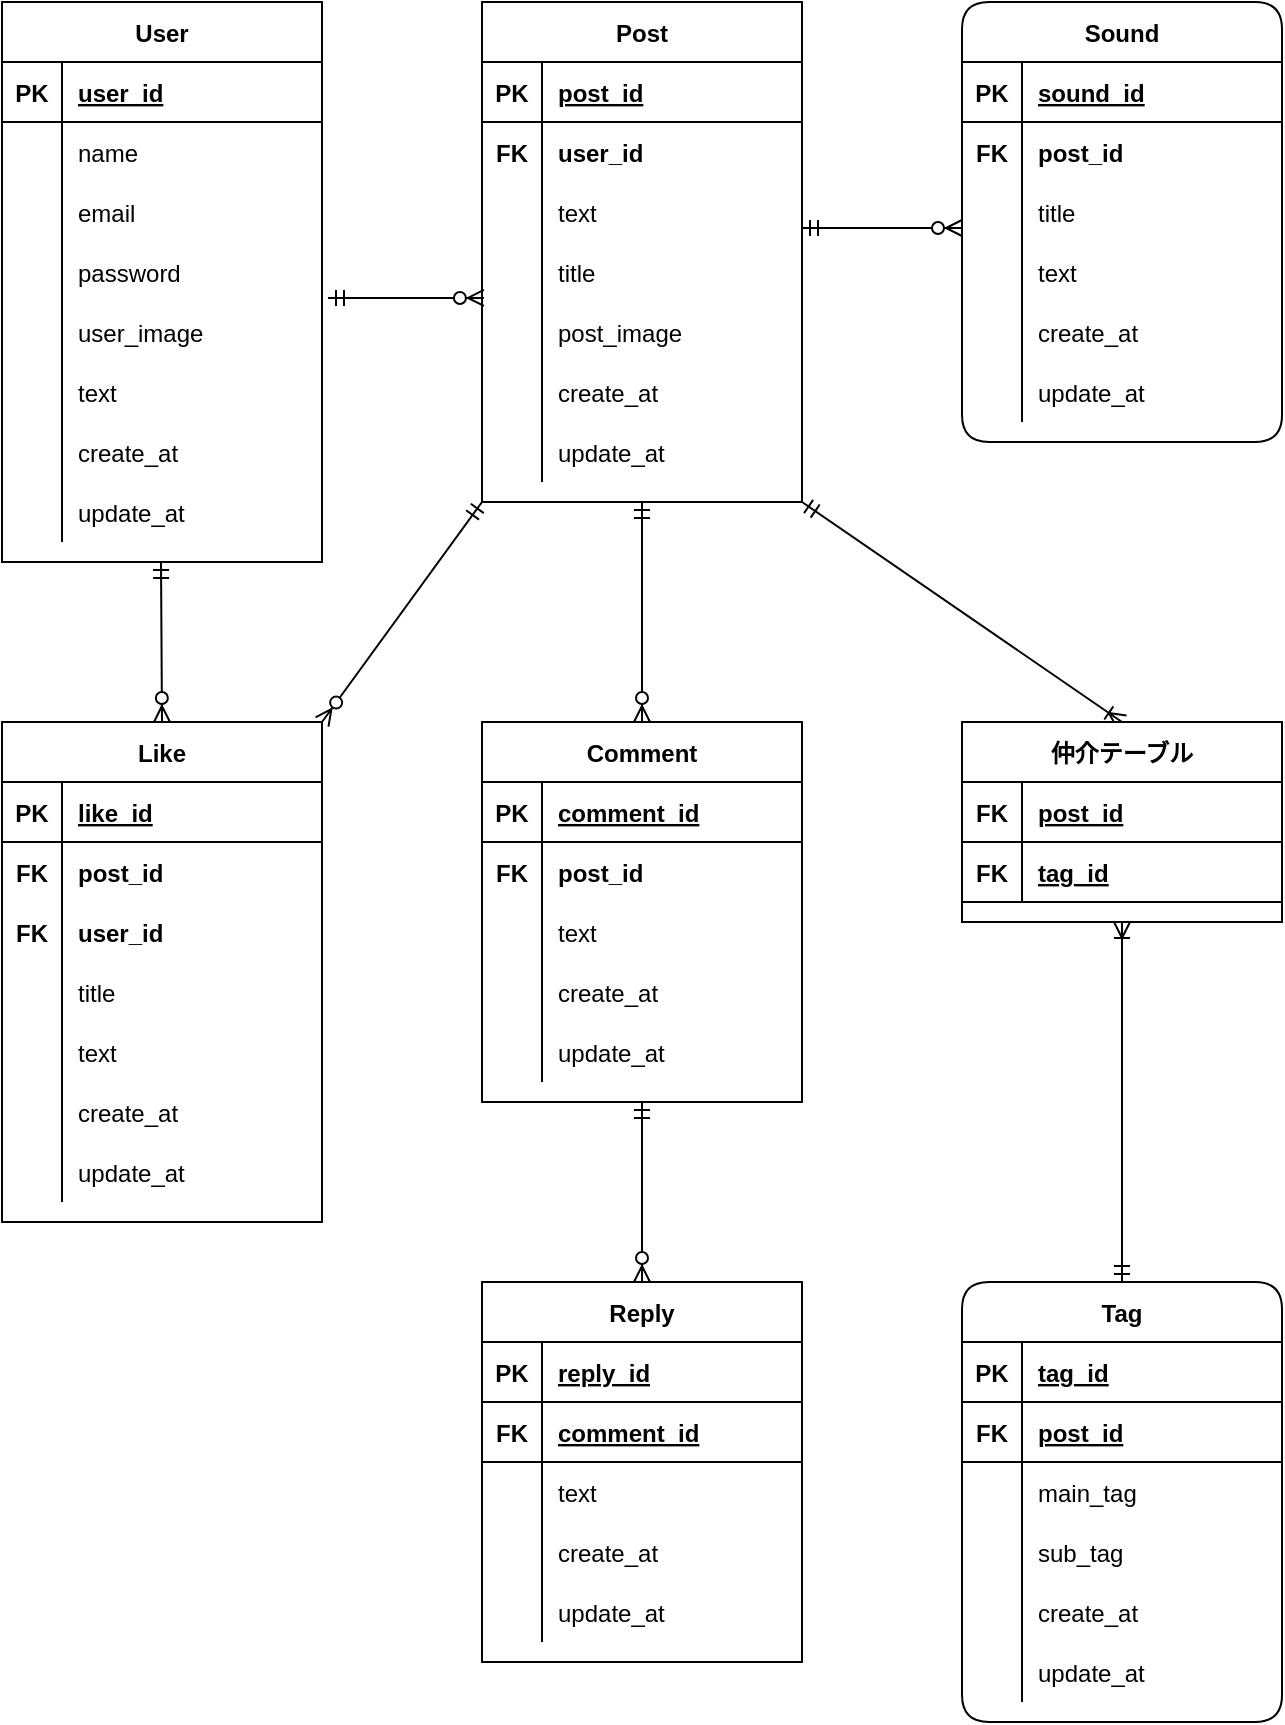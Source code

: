 <mxfile version="14.1.3" type="github"><diagram id="ZAwQFEJkgicxu3jepLsI" name="ページ3"><mxGraphModel dx="1186" dy="591" grid="1" gridSize="10" guides="1" tooltips="1" connect="1" arrows="1" fold="1" page="1" pageScale="1" pageWidth="827" pageHeight="1169" math="0" shadow="0"><root><mxCell id="9TAXGIcpwT0Pgrc7cWm5-0"/><mxCell id="9TAXGIcpwT0Pgrc7cWm5-1" parent="9TAXGIcpwT0Pgrc7cWm5-0"/><mxCell id="9TAXGIcpwT0Pgrc7cWm5-2" value="User" style="shape=table;startSize=30;container=1;collapsible=1;childLayout=tableLayout;fixedRows=1;rowLines=0;fontStyle=1;align=center;resizeLast=1;" parent="9TAXGIcpwT0Pgrc7cWm5-1" vertex="1"><mxGeometry x="80" y="40" width="160" height="280" as="geometry"/></mxCell><mxCell id="9TAXGIcpwT0Pgrc7cWm5-3" value="" style="shape=partialRectangle;collapsible=0;dropTarget=0;pointerEvents=0;fillColor=none;top=0;left=0;bottom=1;right=0;points=[[0,0.5],[1,0.5]];portConstraint=eastwest;" parent="9TAXGIcpwT0Pgrc7cWm5-2" vertex="1"><mxGeometry y="30" width="160" height="30" as="geometry"/></mxCell><mxCell id="9TAXGIcpwT0Pgrc7cWm5-4" value="PK" style="shape=partialRectangle;connectable=0;fillColor=none;top=0;left=0;bottom=0;right=0;fontStyle=1;overflow=hidden;" parent="9TAXGIcpwT0Pgrc7cWm5-3" vertex="1"><mxGeometry width="30" height="30" as="geometry"/></mxCell><mxCell id="9TAXGIcpwT0Pgrc7cWm5-5" value="user_id" style="shape=partialRectangle;connectable=0;fillColor=none;top=0;left=0;bottom=0;right=0;align=left;spacingLeft=6;fontStyle=5;overflow=hidden;" parent="9TAXGIcpwT0Pgrc7cWm5-3" vertex="1"><mxGeometry x="30" width="130" height="30" as="geometry"/></mxCell><mxCell id="9TAXGIcpwT0Pgrc7cWm5-6" value="" style="shape=partialRectangle;collapsible=0;dropTarget=0;pointerEvents=0;fillColor=none;top=0;left=0;bottom=0;right=0;points=[[0,0.5],[1,0.5]];portConstraint=eastwest;" parent="9TAXGIcpwT0Pgrc7cWm5-2" vertex="1"><mxGeometry y="60" width="160" height="30" as="geometry"/></mxCell><mxCell id="9TAXGIcpwT0Pgrc7cWm5-7" value="" style="shape=partialRectangle;connectable=0;fillColor=none;top=0;left=0;bottom=0;right=0;editable=1;overflow=hidden;" parent="9TAXGIcpwT0Pgrc7cWm5-6" vertex="1"><mxGeometry width="30" height="30" as="geometry"/></mxCell><mxCell id="9TAXGIcpwT0Pgrc7cWm5-8" value="name" style="shape=partialRectangle;connectable=0;fillColor=none;top=0;left=0;bottom=0;right=0;align=left;spacingLeft=6;overflow=hidden;" parent="9TAXGIcpwT0Pgrc7cWm5-6" vertex="1"><mxGeometry x="30" width="130" height="30" as="geometry"/></mxCell><mxCell id="9TAXGIcpwT0Pgrc7cWm5-9" value="" style="shape=partialRectangle;collapsible=0;dropTarget=0;pointerEvents=0;fillColor=none;top=0;left=0;bottom=0;right=0;points=[[0,0.5],[1,0.5]];portConstraint=eastwest;" parent="9TAXGIcpwT0Pgrc7cWm5-2" vertex="1"><mxGeometry y="90" width="160" height="30" as="geometry"/></mxCell><mxCell id="9TAXGIcpwT0Pgrc7cWm5-10" value="" style="shape=partialRectangle;connectable=0;fillColor=none;top=0;left=0;bottom=0;right=0;editable=1;overflow=hidden;" parent="9TAXGIcpwT0Pgrc7cWm5-9" vertex="1"><mxGeometry width="30" height="30" as="geometry"/></mxCell><mxCell id="9TAXGIcpwT0Pgrc7cWm5-11" value="email" style="shape=partialRectangle;connectable=0;fillColor=none;top=0;left=0;bottom=0;right=0;align=left;spacingLeft=6;overflow=hidden;" parent="9TAXGIcpwT0Pgrc7cWm5-9" vertex="1"><mxGeometry x="30" width="130" height="30" as="geometry"/></mxCell><mxCell id="9TAXGIcpwT0Pgrc7cWm5-12" value="" style="shape=partialRectangle;collapsible=0;dropTarget=0;pointerEvents=0;fillColor=none;top=0;left=0;bottom=0;right=0;points=[[0,0.5],[1,0.5]];portConstraint=eastwest;" parent="9TAXGIcpwT0Pgrc7cWm5-2" vertex="1"><mxGeometry y="120" width="160" height="30" as="geometry"/></mxCell><mxCell id="9TAXGIcpwT0Pgrc7cWm5-13" value="" style="shape=partialRectangle;connectable=0;fillColor=none;top=0;left=0;bottom=0;right=0;editable=1;overflow=hidden;" parent="9TAXGIcpwT0Pgrc7cWm5-12" vertex="1"><mxGeometry width="30" height="30" as="geometry"/></mxCell><mxCell id="9TAXGIcpwT0Pgrc7cWm5-14" value="password" style="shape=partialRectangle;connectable=0;fillColor=none;top=0;left=0;bottom=0;right=0;align=left;spacingLeft=6;overflow=hidden;" parent="9TAXGIcpwT0Pgrc7cWm5-12" vertex="1"><mxGeometry x="30" width="130" height="30" as="geometry"/></mxCell><mxCell id="aZ1PrTYwLXENMagAaO86-0" value="" style="shape=partialRectangle;collapsible=0;dropTarget=0;pointerEvents=0;fillColor=none;top=0;left=0;bottom=0;right=0;points=[[0,0.5],[1,0.5]];portConstraint=eastwest;" parent="9TAXGIcpwT0Pgrc7cWm5-2" vertex="1"><mxGeometry y="150" width="160" height="30" as="geometry"/></mxCell><mxCell id="aZ1PrTYwLXENMagAaO86-1" value="" style="shape=partialRectangle;connectable=0;fillColor=none;top=0;left=0;bottom=0;right=0;editable=1;overflow=hidden;" parent="aZ1PrTYwLXENMagAaO86-0" vertex="1"><mxGeometry width="30" height="30" as="geometry"/></mxCell><mxCell id="aZ1PrTYwLXENMagAaO86-2" value="user_image" style="shape=partialRectangle;connectable=0;fillColor=none;top=0;left=0;bottom=0;right=0;align=left;spacingLeft=6;overflow=hidden;" parent="aZ1PrTYwLXENMagAaO86-0" vertex="1"><mxGeometry x="30" width="130" height="30" as="geometry"/></mxCell><mxCell id="aZ1PrTYwLXENMagAaO86-3" value="" style="shape=partialRectangle;collapsible=0;dropTarget=0;pointerEvents=0;fillColor=none;top=0;left=0;bottom=0;right=0;points=[[0,0.5],[1,0.5]];portConstraint=eastwest;" parent="9TAXGIcpwT0Pgrc7cWm5-2" vertex="1"><mxGeometry y="180" width="160" height="30" as="geometry"/></mxCell><mxCell id="aZ1PrTYwLXENMagAaO86-4" value="" style="shape=partialRectangle;connectable=0;fillColor=none;top=0;left=0;bottom=0;right=0;editable=1;overflow=hidden;" parent="aZ1PrTYwLXENMagAaO86-3" vertex="1"><mxGeometry width="30" height="30" as="geometry"/></mxCell><mxCell id="aZ1PrTYwLXENMagAaO86-5" value="text" style="shape=partialRectangle;connectable=0;fillColor=none;top=0;left=0;bottom=0;right=0;align=left;spacingLeft=6;overflow=hidden;" parent="aZ1PrTYwLXENMagAaO86-3" vertex="1"><mxGeometry x="30" width="130" height="30" as="geometry"/></mxCell><mxCell id="n8nuOSli8atfV4OSvhYs-0" value="" style="shape=partialRectangle;collapsible=0;dropTarget=0;pointerEvents=0;fillColor=none;top=0;left=0;bottom=0;right=0;points=[[0,0.5],[1,0.5]];portConstraint=eastwest;" parent="9TAXGIcpwT0Pgrc7cWm5-2" vertex="1"><mxGeometry y="210" width="160" height="30" as="geometry"/></mxCell><mxCell id="n8nuOSli8atfV4OSvhYs-1" value="" style="shape=partialRectangle;connectable=0;fillColor=none;top=0;left=0;bottom=0;right=0;editable=1;overflow=hidden;" parent="n8nuOSli8atfV4OSvhYs-0" vertex="1"><mxGeometry width="30" height="30" as="geometry"/></mxCell><mxCell id="n8nuOSli8atfV4OSvhYs-2" value="create_at" style="shape=partialRectangle;connectable=0;fillColor=none;top=0;left=0;bottom=0;right=0;align=left;spacingLeft=6;overflow=hidden;" parent="n8nuOSli8atfV4OSvhYs-0" vertex="1"><mxGeometry x="30" width="130" height="30" as="geometry"/></mxCell><mxCell id="n8nuOSli8atfV4OSvhYs-3" value="" style="shape=partialRectangle;collapsible=0;dropTarget=0;pointerEvents=0;fillColor=none;top=0;left=0;bottom=0;right=0;points=[[0,0.5],[1,0.5]];portConstraint=eastwest;" parent="9TAXGIcpwT0Pgrc7cWm5-2" vertex="1"><mxGeometry y="240" width="160" height="30" as="geometry"/></mxCell><mxCell id="n8nuOSli8atfV4OSvhYs-4" value="" style="shape=partialRectangle;connectable=0;fillColor=none;top=0;left=0;bottom=0;right=0;editable=1;overflow=hidden;" parent="n8nuOSli8atfV4OSvhYs-3" vertex="1"><mxGeometry width="30" height="30" as="geometry"/></mxCell><mxCell id="n8nuOSli8atfV4OSvhYs-5" value="update_at" style="shape=partialRectangle;connectable=0;fillColor=none;top=0;left=0;bottom=0;right=0;align=left;spacingLeft=6;overflow=hidden;" parent="n8nuOSli8atfV4OSvhYs-3" vertex="1"><mxGeometry x="30" width="130" height="30" as="geometry"/></mxCell><mxCell id="aIoEEt8A_4MatWj6WKeS-0" value="Post" style="shape=table;startSize=30;container=1;collapsible=1;childLayout=tableLayout;fixedRows=1;rowLines=0;fontStyle=1;align=center;resizeLast=1;" parent="9TAXGIcpwT0Pgrc7cWm5-1" vertex="1"><mxGeometry x="320" y="40" width="160" height="250" as="geometry"/></mxCell><mxCell id="aIoEEt8A_4MatWj6WKeS-1" value="" style="shape=partialRectangle;collapsible=0;dropTarget=0;pointerEvents=0;fillColor=none;top=0;left=0;bottom=1;right=0;points=[[0,0.5],[1,0.5]];portConstraint=eastwest;" parent="aIoEEt8A_4MatWj6WKeS-0" vertex="1"><mxGeometry y="30" width="160" height="30" as="geometry"/></mxCell><mxCell id="aIoEEt8A_4MatWj6WKeS-2" value="PK" style="shape=partialRectangle;connectable=0;fillColor=none;top=0;left=0;bottom=0;right=0;fontStyle=1;overflow=hidden;" parent="aIoEEt8A_4MatWj6WKeS-1" vertex="1"><mxGeometry width="30" height="30" as="geometry"/></mxCell><mxCell id="aIoEEt8A_4MatWj6WKeS-3" value="post_id" style="shape=partialRectangle;connectable=0;fillColor=none;top=0;left=0;bottom=0;right=0;align=left;spacingLeft=6;fontStyle=5;overflow=hidden;" parent="aIoEEt8A_4MatWj6WKeS-1" vertex="1"><mxGeometry x="30" width="130" height="30" as="geometry"/></mxCell><mxCell id="WCUV4yoNTk0muqtFKZFs-132" style="shape=partialRectangle;collapsible=0;dropTarget=0;pointerEvents=0;fillColor=none;top=0;left=0;bottom=0;right=0;points=[[0,0.5],[1,0.5]];portConstraint=eastwest;" parent="aIoEEt8A_4MatWj6WKeS-0" vertex="1"><mxGeometry y="60" width="160" height="30" as="geometry"/></mxCell><mxCell id="WCUV4yoNTk0muqtFKZFs-133" value="FK" style="shape=partialRectangle;connectable=0;fillColor=none;top=0;left=0;bottom=0;right=0;editable=1;overflow=hidden;fontStyle=1;" parent="WCUV4yoNTk0muqtFKZFs-132" vertex="1"><mxGeometry width="30" height="30" as="geometry"/></mxCell><mxCell id="WCUV4yoNTk0muqtFKZFs-134" value="user_id" style="shape=partialRectangle;connectable=0;fillColor=none;top=0;left=0;bottom=0;right=0;align=left;spacingLeft=6;overflow=hidden;fontStyle=1;" parent="WCUV4yoNTk0muqtFKZFs-132" vertex="1"><mxGeometry x="30" width="130" height="30" as="geometry"/></mxCell><mxCell id="aIoEEt8A_4MatWj6WKeS-7" value="" style="shape=partialRectangle;collapsible=0;dropTarget=0;pointerEvents=0;fillColor=none;top=0;left=0;bottom=0;right=0;points=[[0,0.5],[1,0.5]];portConstraint=eastwest;" parent="aIoEEt8A_4MatWj6WKeS-0" vertex="1"><mxGeometry y="90" width="160" height="30" as="geometry"/></mxCell><mxCell id="aIoEEt8A_4MatWj6WKeS-8" value="" style="shape=partialRectangle;connectable=0;fillColor=none;top=0;left=0;bottom=0;right=0;editable=1;overflow=hidden;" parent="aIoEEt8A_4MatWj6WKeS-7" vertex="1"><mxGeometry width="30" height="30" as="geometry"/></mxCell><mxCell id="aIoEEt8A_4MatWj6WKeS-9" value="text" style="shape=partialRectangle;connectable=0;fillColor=none;top=0;left=0;bottom=0;right=0;align=left;spacingLeft=6;overflow=hidden;" parent="aIoEEt8A_4MatWj6WKeS-7" vertex="1"><mxGeometry x="30" width="130" height="30" as="geometry"/></mxCell><mxCell id="aIoEEt8A_4MatWj6WKeS-4" value="" style="shape=partialRectangle;collapsible=0;dropTarget=0;pointerEvents=0;fillColor=none;top=0;left=0;bottom=0;right=0;points=[[0,0.5],[1,0.5]];portConstraint=eastwest;" parent="aIoEEt8A_4MatWj6WKeS-0" vertex="1"><mxGeometry y="120" width="160" height="30" as="geometry"/></mxCell><mxCell id="aIoEEt8A_4MatWj6WKeS-5" value="" style="shape=partialRectangle;connectable=0;fillColor=none;top=0;left=0;bottom=0;right=0;editable=1;overflow=hidden;" parent="aIoEEt8A_4MatWj6WKeS-4" vertex="1"><mxGeometry width="30" height="30" as="geometry"/></mxCell><mxCell id="aIoEEt8A_4MatWj6WKeS-6" value="title" style="shape=partialRectangle;connectable=0;fillColor=none;top=0;left=0;bottom=0;right=0;align=left;spacingLeft=6;overflow=hidden;" parent="aIoEEt8A_4MatWj6WKeS-4" vertex="1"><mxGeometry x="30" width="130" height="30" as="geometry"/></mxCell><mxCell id="WCUV4yoNTk0muqtFKZFs-129" style="shape=partialRectangle;collapsible=0;dropTarget=0;pointerEvents=0;fillColor=none;top=0;left=0;bottom=0;right=0;points=[[0,0.5],[1,0.5]];portConstraint=eastwest;" parent="aIoEEt8A_4MatWj6WKeS-0" vertex="1"><mxGeometry y="150" width="160" height="30" as="geometry"/></mxCell><mxCell id="WCUV4yoNTk0muqtFKZFs-130" style="shape=partialRectangle;connectable=0;fillColor=none;top=0;left=0;bottom=0;right=0;editable=1;overflow=hidden;" parent="WCUV4yoNTk0muqtFKZFs-129" vertex="1"><mxGeometry width="30" height="30" as="geometry"/></mxCell><mxCell id="WCUV4yoNTk0muqtFKZFs-131" value="post_image" style="shape=partialRectangle;connectable=0;fillColor=none;top=0;left=0;bottom=0;right=0;align=left;spacingLeft=6;overflow=hidden;" parent="WCUV4yoNTk0muqtFKZFs-129" vertex="1"><mxGeometry x="30" width="130" height="30" as="geometry"/></mxCell><mxCell id="n8nuOSli8atfV4OSvhYs-6" value="" style="shape=partialRectangle;collapsible=0;dropTarget=0;pointerEvents=0;fillColor=none;top=0;left=0;bottom=0;right=0;points=[[0,0.5],[1,0.5]];portConstraint=eastwest;" parent="aIoEEt8A_4MatWj6WKeS-0" vertex="1"><mxGeometry y="180" width="160" height="30" as="geometry"/></mxCell><mxCell id="n8nuOSli8atfV4OSvhYs-7" value="" style="shape=partialRectangle;connectable=0;fillColor=none;top=0;left=0;bottom=0;right=0;editable=1;overflow=hidden;" parent="n8nuOSli8atfV4OSvhYs-6" vertex="1"><mxGeometry width="30" height="30" as="geometry"/></mxCell><mxCell id="n8nuOSli8atfV4OSvhYs-8" value="create_at" style="shape=partialRectangle;connectable=0;fillColor=none;top=0;left=0;bottom=0;right=0;align=left;spacingLeft=6;overflow=hidden;" parent="n8nuOSli8atfV4OSvhYs-6" vertex="1"><mxGeometry x="30" width="130" height="30" as="geometry"/></mxCell><mxCell id="n8nuOSli8atfV4OSvhYs-9" value="" style="shape=partialRectangle;collapsible=0;dropTarget=0;pointerEvents=0;fillColor=none;top=0;left=0;bottom=0;right=0;points=[[0,0.5],[1,0.5]];portConstraint=eastwest;" parent="aIoEEt8A_4MatWj6WKeS-0" vertex="1"><mxGeometry y="210" width="160" height="30" as="geometry"/></mxCell><mxCell id="n8nuOSli8atfV4OSvhYs-10" value="" style="shape=partialRectangle;connectable=0;fillColor=none;top=0;left=0;bottom=0;right=0;editable=1;overflow=hidden;" parent="n8nuOSli8atfV4OSvhYs-9" vertex="1"><mxGeometry width="30" height="30" as="geometry"/></mxCell><mxCell id="n8nuOSli8atfV4OSvhYs-11" value="update_at" style="shape=partialRectangle;connectable=0;fillColor=none;top=0;left=0;bottom=0;right=0;align=left;spacingLeft=6;overflow=hidden;" parent="n8nuOSli8atfV4OSvhYs-9" vertex="1"><mxGeometry x="30" width="130" height="30" as="geometry"/></mxCell><mxCell id="n8nuOSli8atfV4OSvhYs-12" value="Sound" style="shape=table;startSize=30;container=1;collapsible=1;childLayout=tableLayout;fixedRows=1;rowLines=0;fontStyle=1;align=center;resizeLast=1;rounded=1;" parent="9TAXGIcpwT0Pgrc7cWm5-1" vertex="1"><mxGeometry x="560" y="40" width="160" height="220" as="geometry"/></mxCell><mxCell id="n8nuOSli8atfV4OSvhYs-13" value="" style="shape=partialRectangle;collapsible=0;dropTarget=0;pointerEvents=0;fillColor=none;top=0;left=0;bottom=1;right=0;points=[[0,0.5],[1,0.5]];portConstraint=eastwest;" parent="n8nuOSli8atfV4OSvhYs-12" vertex="1"><mxGeometry y="30" width="160" height="30" as="geometry"/></mxCell><mxCell id="n8nuOSli8atfV4OSvhYs-14" value="PK" style="shape=partialRectangle;connectable=0;fillColor=none;top=0;left=0;bottom=0;right=0;fontStyle=1;overflow=hidden;" parent="n8nuOSli8atfV4OSvhYs-13" vertex="1"><mxGeometry width="30" height="30" as="geometry"/></mxCell><mxCell id="n8nuOSli8atfV4OSvhYs-15" value="sound_id" style="shape=partialRectangle;connectable=0;fillColor=none;top=0;left=0;bottom=0;right=0;align=left;spacingLeft=6;fontStyle=5;overflow=hidden;" parent="n8nuOSli8atfV4OSvhYs-13" vertex="1"><mxGeometry x="30" width="130" height="30" as="geometry"/></mxCell><mxCell id="WCUV4yoNTk0muqtFKZFs-123" style="shape=partialRectangle;collapsible=0;dropTarget=0;pointerEvents=0;fillColor=none;top=0;left=0;bottom=0;right=0;points=[[0,0.5],[1,0.5]];portConstraint=eastwest;" parent="n8nuOSli8atfV4OSvhYs-12" vertex="1"><mxGeometry y="60" width="160" height="30" as="geometry"/></mxCell><mxCell id="WCUV4yoNTk0muqtFKZFs-124" value="FK" style="shape=partialRectangle;connectable=0;fillColor=none;top=0;left=0;bottom=0;right=0;editable=1;overflow=hidden;fontStyle=1;" parent="WCUV4yoNTk0muqtFKZFs-123" vertex="1"><mxGeometry width="30" height="30" as="geometry"/></mxCell><mxCell id="WCUV4yoNTk0muqtFKZFs-125" value="post_id" style="shape=partialRectangle;connectable=0;fillColor=none;top=0;left=0;bottom=0;right=0;align=left;spacingLeft=6;overflow=hidden;fontStyle=1;" parent="WCUV4yoNTk0muqtFKZFs-123" vertex="1"><mxGeometry x="30" width="130" height="30" as="geometry"/></mxCell><mxCell id="n8nuOSli8atfV4OSvhYs-16" value="" style="shape=partialRectangle;collapsible=0;dropTarget=0;pointerEvents=0;fillColor=none;top=0;left=0;bottom=0;right=0;points=[[0,0.5],[1,0.5]];portConstraint=eastwest;" parent="n8nuOSli8atfV4OSvhYs-12" vertex="1"><mxGeometry y="90" width="160" height="30" as="geometry"/></mxCell><mxCell id="n8nuOSli8atfV4OSvhYs-17" value="" style="shape=partialRectangle;connectable=0;fillColor=none;top=0;left=0;bottom=0;right=0;editable=1;overflow=hidden;" parent="n8nuOSli8atfV4OSvhYs-16" vertex="1"><mxGeometry width="30" height="30" as="geometry"/></mxCell><mxCell id="n8nuOSli8atfV4OSvhYs-18" value="title" style="shape=partialRectangle;connectable=0;fillColor=none;top=0;left=0;bottom=0;right=0;align=left;spacingLeft=6;overflow=hidden;" parent="n8nuOSli8atfV4OSvhYs-16" vertex="1"><mxGeometry x="30" width="130" height="30" as="geometry"/></mxCell><mxCell id="n8nuOSli8atfV4OSvhYs-19" value="" style="shape=partialRectangle;collapsible=0;dropTarget=0;pointerEvents=0;fillColor=none;top=0;left=0;bottom=0;right=0;points=[[0,0.5],[1,0.5]];portConstraint=eastwest;" parent="n8nuOSli8atfV4OSvhYs-12" vertex="1"><mxGeometry y="120" width="160" height="30" as="geometry"/></mxCell><mxCell id="n8nuOSli8atfV4OSvhYs-20" value="" style="shape=partialRectangle;connectable=0;fillColor=none;top=0;left=0;bottom=0;right=0;editable=1;overflow=hidden;" parent="n8nuOSli8atfV4OSvhYs-19" vertex="1"><mxGeometry width="30" height="30" as="geometry"/></mxCell><mxCell id="n8nuOSli8atfV4OSvhYs-21" value="text" style="shape=partialRectangle;connectable=0;fillColor=none;top=0;left=0;bottom=0;right=0;align=left;spacingLeft=6;overflow=hidden;" parent="n8nuOSli8atfV4OSvhYs-19" vertex="1"><mxGeometry x="30" width="130" height="30" as="geometry"/></mxCell><mxCell id="n8nuOSli8atfV4OSvhYs-22" value="" style="shape=partialRectangle;collapsible=0;dropTarget=0;pointerEvents=0;fillColor=none;top=0;left=0;bottom=0;right=0;points=[[0,0.5],[1,0.5]];portConstraint=eastwest;" parent="n8nuOSli8atfV4OSvhYs-12" vertex="1"><mxGeometry y="150" width="160" height="30" as="geometry"/></mxCell><mxCell id="n8nuOSli8atfV4OSvhYs-23" value="" style="shape=partialRectangle;connectable=0;fillColor=none;top=0;left=0;bottom=0;right=0;editable=1;overflow=hidden;" parent="n8nuOSli8atfV4OSvhYs-22" vertex="1"><mxGeometry width="30" height="30" as="geometry"/></mxCell><mxCell id="n8nuOSli8atfV4OSvhYs-24" value="create_at" style="shape=partialRectangle;connectable=0;fillColor=none;top=0;left=0;bottom=0;right=0;align=left;spacingLeft=6;overflow=hidden;" parent="n8nuOSli8atfV4OSvhYs-22" vertex="1"><mxGeometry x="30" width="130" height="30" as="geometry"/></mxCell><mxCell id="n8nuOSli8atfV4OSvhYs-25" value="" style="shape=partialRectangle;collapsible=0;dropTarget=0;pointerEvents=0;fillColor=none;top=0;left=0;bottom=0;right=0;points=[[0,0.5],[1,0.5]];portConstraint=eastwest;" parent="n8nuOSli8atfV4OSvhYs-12" vertex="1"><mxGeometry y="180" width="160" height="30" as="geometry"/></mxCell><mxCell id="n8nuOSli8atfV4OSvhYs-26" value="" style="shape=partialRectangle;connectable=0;fillColor=none;top=0;left=0;bottom=0;right=0;editable=1;overflow=hidden;" parent="n8nuOSli8atfV4OSvhYs-25" vertex="1"><mxGeometry width="30" height="30" as="geometry"/></mxCell><mxCell id="n8nuOSli8atfV4OSvhYs-27" value="update_at" style="shape=partialRectangle;connectable=0;fillColor=none;top=0;left=0;bottom=0;right=0;align=left;spacingLeft=6;overflow=hidden;" parent="n8nuOSli8atfV4OSvhYs-25" vertex="1"><mxGeometry x="30" width="130" height="30" as="geometry"/></mxCell><mxCell id="n8nuOSli8atfV4OSvhYs-31" value="Tag" style="shape=table;startSize=30;container=1;collapsible=1;childLayout=tableLayout;fixedRows=1;rowLines=0;fontStyle=1;align=center;resizeLast=1;rounded=1;" parent="9TAXGIcpwT0Pgrc7cWm5-1" vertex="1"><mxGeometry x="560" y="680" width="160" height="220" as="geometry"/></mxCell><mxCell id="n8nuOSli8atfV4OSvhYs-32" value="" style="shape=partialRectangle;collapsible=0;dropTarget=0;pointerEvents=0;fillColor=none;top=0;left=0;bottom=1;right=0;points=[[0,0.5],[1,0.5]];portConstraint=eastwest;" parent="n8nuOSli8atfV4OSvhYs-31" vertex="1"><mxGeometry y="30" width="160" height="30" as="geometry"/></mxCell><mxCell id="n8nuOSli8atfV4OSvhYs-33" value="PK" style="shape=partialRectangle;connectable=0;fillColor=none;top=0;left=0;bottom=0;right=0;fontStyle=1;overflow=hidden;" parent="n8nuOSli8atfV4OSvhYs-32" vertex="1"><mxGeometry width="30" height="30" as="geometry"/></mxCell><mxCell id="n8nuOSli8atfV4OSvhYs-34" value="tag_id" style="shape=partialRectangle;connectable=0;fillColor=none;top=0;left=0;bottom=0;right=0;align=left;spacingLeft=6;fontStyle=5;overflow=hidden;" parent="n8nuOSli8atfV4OSvhYs-32" vertex="1"><mxGeometry x="30" width="130" height="30" as="geometry"/></mxCell><mxCell id="n8nuOSli8atfV4OSvhYs-35" value="" style="shape=partialRectangle;collapsible=0;dropTarget=0;pointerEvents=0;fillColor=none;top=0;left=0;bottom=1;right=0;points=[[0,0.5],[1,0.5]];portConstraint=eastwest;" parent="n8nuOSli8atfV4OSvhYs-31" vertex="1"><mxGeometry y="60" width="160" height="30" as="geometry"/></mxCell><mxCell id="n8nuOSli8atfV4OSvhYs-36" value="FK" style="shape=partialRectangle;connectable=0;fillColor=none;top=0;left=0;bottom=0;right=0;fontStyle=1;overflow=hidden;" parent="n8nuOSli8atfV4OSvhYs-35" vertex="1"><mxGeometry width="30" height="30" as="geometry"/></mxCell><mxCell id="n8nuOSli8atfV4OSvhYs-37" value="post_id" style="shape=partialRectangle;connectable=0;fillColor=none;top=0;left=0;bottom=0;right=0;align=left;spacingLeft=6;fontStyle=5;overflow=hidden;" parent="n8nuOSli8atfV4OSvhYs-35" vertex="1"><mxGeometry x="30" width="130" height="30" as="geometry"/></mxCell><mxCell id="n8nuOSli8atfV4OSvhYs-38" value="" style="shape=partialRectangle;collapsible=0;dropTarget=0;pointerEvents=0;fillColor=none;top=0;left=0;bottom=0;right=0;points=[[0,0.5],[1,0.5]];portConstraint=eastwest;" parent="n8nuOSli8atfV4OSvhYs-31" vertex="1"><mxGeometry y="90" width="160" height="30" as="geometry"/></mxCell><mxCell id="n8nuOSli8atfV4OSvhYs-39" value="" style="shape=partialRectangle;connectable=0;fillColor=none;top=0;left=0;bottom=0;right=0;editable=1;overflow=hidden;" parent="n8nuOSli8atfV4OSvhYs-38" vertex="1"><mxGeometry width="30" height="30" as="geometry"/></mxCell><mxCell id="n8nuOSli8atfV4OSvhYs-40" value="main_tag" style="shape=partialRectangle;connectable=0;fillColor=none;top=0;left=0;bottom=0;right=0;align=left;spacingLeft=6;overflow=hidden;" parent="n8nuOSli8atfV4OSvhYs-38" vertex="1"><mxGeometry x="30" width="130" height="30" as="geometry"/></mxCell><mxCell id="n8nuOSli8atfV4OSvhYs-41" value="" style="shape=partialRectangle;collapsible=0;dropTarget=0;pointerEvents=0;fillColor=none;top=0;left=0;bottom=0;right=0;points=[[0,0.5],[1,0.5]];portConstraint=eastwest;" parent="n8nuOSli8atfV4OSvhYs-31" vertex="1"><mxGeometry y="120" width="160" height="30" as="geometry"/></mxCell><mxCell id="n8nuOSli8atfV4OSvhYs-42" value="" style="shape=partialRectangle;connectable=0;fillColor=none;top=0;left=0;bottom=0;right=0;editable=1;overflow=hidden;" parent="n8nuOSli8atfV4OSvhYs-41" vertex="1"><mxGeometry width="30" height="30" as="geometry"/></mxCell><mxCell id="n8nuOSli8atfV4OSvhYs-43" value="sub_tag" style="shape=partialRectangle;connectable=0;fillColor=none;top=0;left=0;bottom=0;right=0;align=left;spacingLeft=6;overflow=hidden;" parent="n8nuOSli8atfV4OSvhYs-41" vertex="1"><mxGeometry x="30" width="130" height="30" as="geometry"/></mxCell><mxCell id="n8nuOSli8atfV4OSvhYs-44" value="" style="shape=partialRectangle;collapsible=0;dropTarget=0;pointerEvents=0;fillColor=none;top=0;left=0;bottom=0;right=0;points=[[0,0.5],[1,0.5]];portConstraint=eastwest;" parent="n8nuOSli8atfV4OSvhYs-31" vertex="1"><mxGeometry y="150" width="160" height="30" as="geometry"/></mxCell><mxCell id="n8nuOSli8atfV4OSvhYs-45" value="" style="shape=partialRectangle;connectable=0;fillColor=none;top=0;left=0;bottom=0;right=0;editable=1;overflow=hidden;" parent="n8nuOSli8atfV4OSvhYs-44" vertex="1"><mxGeometry width="30" height="30" as="geometry"/></mxCell><mxCell id="n8nuOSli8atfV4OSvhYs-46" value="create_at" style="shape=partialRectangle;connectable=0;fillColor=none;top=0;left=0;bottom=0;right=0;align=left;spacingLeft=6;overflow=hidden;" parent="n8nuOSli8atfV4OSvhYs-44" vertex="1"><mxGeometry x="30" width="130" height="30" as="geometry"/></mxCell><mxCell id="n8nuOSli8atfV4OSvhYs-47" value="" style="shape=partialRectangle;collapsible=0;dropTarget=0;pointerEvents=0;fillColor=none;top=0;left=0;bottom=0;right=0;points=[[0,0.5],[1,0.5]];portConstraint=eastwest;" parent="n8nuOSli8atfV4OSvhYs-31" vertex="1"><mxGeometry y="180" width="160" height="30" as="geometry"/></mxCell><mxCell id="n8nuOSli8atfV4OSvhYs-48" value="" style="shape=partialRectangle;connectable=0;fillColor=none;top=0;left=0;bottom=0;right=0;editable=1;overflow=hidden;" parent="n8nuOSli8atfV4OSvhYs-47" vertex="1"><mxGeometry width="30" height="30" as="geometry"/></mxCell><mxCell id="n8nuOSli8atfV4OSvhYs-49" value="update_at" style="shape=partialRectangle;connectable=0;fillColor=none;top=0;left=0;bottom=0;right=0;align=left;spacingLeft=6;overflow=hidden;" parent="n8nuOSli8atfV4OSvhYs-47" vertex="1"><mxGeometry x="30" width="130" height="30" as="geometry"/></mxCell><mxCell id="n8nuOSli8atfV4OSvhYs-66" value="Comment" style="shape=table;startSize=30;container=1;collapsible=1;childLayout=tableLayout;fixedRows=1;rowLines=0;fontStyle=1;align=center;resizeLast=1;rounded=0;" parent="9TAXGIcpwT0Pgrc7cWm5-1" vertex="1"><mxGeometry x="320" y="400" width="160" height="190" as="geometry"/></mxCell><mxCell id="n8nuOSli8atfV4OSvhYs-67" value="" style="shape=partialRectangle;collapsible=0;dropTarget=0;pointerEvents=0;fillColor=none;top=0;left=0;bottom=1;right=0;points=[[0,0.5],[1,0.5]];portConstraint=eastwest;" parent="n8nuOSli8atfV4OSvhYs-66" vertex="1"><mxGeometry y="30" width="160" height="30" as="geometry"/></mxCell><mxCell id="n8nuOSli8atfV4OSvhYs-68" value="PK" style="shape=partialRectangle;connectable=0;fillColor=none;top=0;left=0;bottom=0;right=0;fontStyle=1;overflow=hidden;" parent="n8nuOSli8atfV4OSvhYs-67" vertex="1"><mxGeometry width="30" height="30" as="geometry"/></mxCell><mxCell id="n8nuOSli8atfV4OSvhYs-69" value="comment_id" style="shape=partialRectangle;connectable=0;fillColor=none;top=0;left=0;bottom=0;right=0;align=left;spacingLeft=6;fontStyle=5;overflow=hidden;" parent="n8nuOSli8atfV4OSvhYs-67" vertex="1"><mxGeometry x="30" width="130" height="30" as="geometry"/></mxCell><mxCell id="WCUV4yoNTk0muqtFKZFs-126" style="shape=partialRectangle;collapsible=0;dropTarget=0;pointerEvents=0;fillColor=none;top=0;left=0;bottom=0;right=0;points=[[0,0.5],[1,0.5]];portConstraint=eastwest;" parent="n8nuOSli8atfV4OSvhYs-66" vertex="1"><mxGeometry y="60" width="160" height="30" as="geometry"/></mxCell><mxCell id="WCUV4yoNTk0muqtFKZFs-127" value="FK" style="shape=partialRectangle;connectable=0;fillColor=none;top=0;left=0;bottom=0;right=0;editable=1;overflow=hidden;fontStyle=1;" parent="WCUV4yoNTk0muqtFKZFs-126" vertex="1"><mxGeometry width="30" height="30" as="geometry"/></mxCell><mxCell id="WCUV4yoNTk0muqtFKZFs-128" value="post_id" style="shape=partialRectangle;connectable=0;fillColor=none;top=0;left=0;bottom=0;right=0;align=left;spacingLeft=6;overflow=hidden;fontStyle=1;" parent="WCUV4yoNTk0muqtFKZFs-126" vertex="1"><mxGeometry x="30" width="130" height="30" as="geometry"/></mxCell><mxCell id="n8nuOSli8atfV4OSvhYs-76" value="" style="shape=partialRectangle;collapsible=0;dropTarget=0;pointerEvents=0;fillColor=none;top=0;left=0;bottom=0;right=0;points=[[0,0.5],[1,0.5]];portConstraint=eastwest;" parent="n8nuOSli8atfV4OSvhYs-66" vertex="1"><mxGeometry y="90" width="160" height="30" as="geometry"/></mxCell><mxCell id="n8nuOSli8atfV4OSvhYs-77" value="" style="shape=partialRectangle;connectable=0;fillColor=none;top=0;left=0;bottom=0;right=0;editable=1;overflow=hidden;" parent="n8nuOSli8atfV4OSvhYs-76" vertex="1"><mxGeometry width="30" height="30" as="geometry"/></mxCell><mxCell id="n8nuOSli8atfV4OSvhYs-78" value="text" style="shape=partialRectangle;connectable=0;fillColor=none;top=0;left=0;bottom=0;right=0;align=left;spacingLeft=6;overflow=hidden;" parent="n8nuOSli8atfV4OSvhYs-76" vertex="1"><mxGeometry x="30" width="130" height="30" as="geometry"/></mxCell><mxCell id="n8nuOSli8atfV4OSvhYs-79" value="" style="shape=partialRectangle;collapsible=0;dropTarget=0;pointerEvents=0;fillColor=none;top=0;left=0;bottom=0;right=0;points=[[0,0.5],[1,0.5]];portConstraint=eastwest;" parent="n8nuOSli8atfV4OSvhYs-66" vertex="1"><mxGeometry y="120" width="160" height="30" as="geometry"/></mxCell><mxCell id="n8nuOSli8atfV4OSvhYs-80" value="" style="shape=partialRectangle;connectable=0;fillColor=none;top=0;left=0;bottom=0;right=0;editable=1;overflow=hidden;" parent="n8nuOSli8atfV4OSvhYs-79" vertex="1"><mxGeometry width="30" height="30" as="geometry"/></mxCell><mxCell id="n8nuOSli8atfV4OSvhYs-81" value="create_at" style="shape=partialRectangle;connectable=0;fillColor=none;top=0;left=0;bottom=0;right=0;align=left;spacingLeft=6;overflow=hidden;" parent="n8nuOSli8atfV4OSvhYs-79" vertex="1"><mxGeometry x="30" width="130" height="30" as="geometry"/></mxCell><mxCell id="n8nuOSli8atfV4OSvhYs-82" value="" style="shape=partialRectangle;collapsible=0;dropTarget=0;pointerEvents=0;fillColor=none;top=0;left=0;bottom=0;right=0;points=[[0,0.5],[1,0.5]];portConstraint=eastwest;" parent="n8nuOSli8atfV4OSvhYs-66" vertex="1"><mxGeometry y="150" width="160" height="30" as="geometry"/></mxCell><mxCell id="n8nuOSli8atfV4OSvhYs-83" value="" style="shape=partialRectangle;connectable=0;fillColor=none;top=0;left=0;bottom=0;right=0;editable=1;overflow=hidden;" parent="n8nuOSli8atfV4OSvhYs-82" vertex="1"><mxGeometry width="30" height="30" as="geometry"/></mxCell><mxCell id="n8nuOSli8atfV4OSvhYs-84" value="update_at" style="shape=partialRectangle;connectable=0;fillColor=none;top=0;left=0;bottom=0;right=0;align=left;spacingLeft=6;overflow=hidden;" parent="n8nuOSli8atfV4OSvhYs-82" vertex="1"><mxGeometry x="30" width="130" height="30" as="geometry"/></mxCell><mxCell id="n8nuOSli8atfV4OSvhYs-85" value="Reply" style="shape=table;startSize=30;container=1;collapsible=1;childLayout=tableLayout;fixedRows=1;rowLines=0;fontStyle=1;align=center;resizeLast=1;rounded=0;sketch=0;" parent="9TAXGIcpwT0Pgrc7cWm5-1" vertex="1"><mxGeometry x="320" y="680" width="160" height="190" as="geometry"/></mxCell><mxCell id="n8nuOSli8atfV4OSvhYs-86" value="" style="shape=partialRectangle;collapsible=0;dropTarget=0;pointerEvents=0;fillColor=none;top=0;left=0;bottom=1;right=0;points=[[0,0.5],[1,0.5]];portConstraint=eastwest;" parent="n8nuOSli8atfV4OSvhYs-85" vertex="1"><mxGeometry y="30" width="160" height="30" as="geometry"/></mxCell><mxCell id="n8nuOSli8atfV4OSvhYs-87" value="PK" style="shape=partialRectangle;connectable=0;fillColor=none;top=0;left=0;bottom=0;right=0;fontStyle=1;overflow=hidden;" parent="n8nuOSli8atfV4OSvhYs-86" vertex="1"><mxGeometry width="30" height="30" as="geometry"/></mxCell><mxCell id="n8nuOSli8atfV4OSvhYs-88" value="reply_id" style="shape=partialRectangle;connectable=0;fillColor=none;top=0;left=0;bottom=0;right=0;align=left;spacingLeft=6;fontStyle=5;overflow=hidden;" parent="n8nuOSli8atfV4OSvhYs-86" vertex="1"><mxGeometry x="30" width="130" height="30" as="geometry"/></mxCell><mxCell id="n8nuOSli8atfV4OSvhYs-89" value="" style="shape=partialRectangle;collapsible=0;dropTarget=0;pointerEvents=0;fillColor=none;top=0;left=0;bottom=1;right=0;points=[[0,0.5],[1,0.5]];portConstraint=eastwest;" parent="n8nuOSli8atfV4OSvhYs-85" vertex="1"><mxGeometry y="60" width="160" height="30" as="geometry"/></mxCell><mxCell id="n8nuOSli8atfV4OSvhYs-90" value="FK" style="shape=partialRectangle;connectable=0;fillColor=none;top=0;left=0;bottom=0;right=0;fontStyle=1;overflow=hidden;" parent="n8nuOSli8atfV4OSvhYs-89" vertex="1"><mxGeometry width="30" height="30" as="geometry"/></mxCell><mxCell id="n8nuOSli8atfV4OSvhYs-91" value="comment_id" style="shape=partialRectangle;connectable=0;fillColor=none;top=0;left=0;bottom=0;right=0;align=left;spacingLeft=6;fontStyle=5;overflow=hidden;" parent="n8nuOSli8atfV4OSvhYs-89" vertex="1"><mxGeometry x="30" width="130" height="30" as="geometry"/></mxCell><mxCell id="n8nuOSli8atfV4OSvhYs-92" value="" style="shape=partialRectangle;collapsible=0;dropTarget=0;pointerEvents=0;fillColor=none;top=0;left=0;bottom=0;right=0;points=[[0,0.5],[1,0.5]];portConstraint=eastwest;" parent="n8nuOSli8atfV4OSvhYs-85" vertex="1"><mxGeometry y="90" width="160" height="30" as="geometry"/></mxCell><mxCell id="n8nuOSli8atfV4OSvhYs-93" value="" style="shape=partialRectangle;connectable=0;fillColor=none;top=0;left=0;bottom=0;right=0;editable=1;overflow=hidden;" parent="n8nuOSli8atfV4OSvhYs-92" vertex="1"><mxGeometry width="30" height="30" as="geometry"/></mxCell><mxCell id="n8nuOSli8atfV4OSvhYs-94" value="text" style="shape=partialRectangle;connectable=0;fillColor=none;top=0;left=0;bottom=0;right=0;align=left;spacingLeft=6;overflow=hidden;" parent="n8nuOSli8atfV4OSvhYs-92" vertex="1"><mxGeometry x="30" width="130" height="30" as="geometry"/></mxCell><mxCell id="n8nuOSli8atfV4OSvhYs-95" value="" style="shape=partialRectangle;collapsible=0;dropTarget=0;pointerEvents=0;fillColor=none;top=0;left=0;bottom=0;right=0;points=[[0,0.5],[1,0.5]];portConstraint=eastwest;" parent="n8nuOSli8atfV4OSvhYs-85" vertex="1"><mxGeometry y="120" width="160" height="30" as="geometry"/></mxCell><mxCell id="n8nuOSli8atfV4OSvhYs-96" value="" style="shape=partialRectangle;connectable=0;fillColor=none;top=0;left=0;bottom=0;right=0;editable=1;overflow=hidden;" parent="n8nuOSli8atfV4OSvhYs-95" vertex="1"><mxGeometry width="30" height="30" as="geometry"/></mxCell><mxCell id="n8nuOSli8atfV4OSvhYs-97" value="create_at" style="shape=partialRectangle;connectable=0;fillColor=none;top=0;left=0;bottom=0;right=0;align=left;spacingLeft=6;overflow=hidden;" parent="n8nuOSli8atfV4OSvhYs-95" vertex="1"><mxGeometry x="30" width="130" height="30" as="geometry"/></mxCell><mxCell id="n8nuOSli8atfV4OSvhYs-98" value="" style="shape=partialRectangle;collapsible=0;dropTarget=0;pointerEvents=0;fillColor=none;top=0;left=0;bottom=0;right=0;points=[[0,0.5],[1,0.5]];portConstraint=eastwest;" parent="n8nuOSli8atfV4OSvhYs-85" vertex="1"><mxGeometry y="150" width="160" height="30" as="geometry"/></mxCell><mxCell id="n8nuOSli8atfV4OSvhYs-99" value="" style="shape=partialRectangle;connectable=0;fillColor=none;top=0;left=0;bottom=0;right=0;editable=1;overflow=hidden;" parent="n8nuOSli8atfV4OSvhYs-98" vertex="1"><mxGeometry width="30" height="30" as="geometry"/></mxCell><mxCell id="n8nuOSli8atfV4OSvhYs-100" value="update_at" style="shape=partialRectangle;connectable=0;fillColor=none;top=0;left=0;bottom=0;right=0;align=left;spacingLeft=6;overflow=hidden;" parent="n8nuOSli8atfV4OSvhYs-98" vertex="1"><mxGeometry x="30" width="130" height="30" as="geometry"/></mxCell><mxCell id="WCUV4yoNTk0muqtFKZFs-0" value="Like" style="shape=table;startSize=30;container=1;collapsible=1;childLayout=tableLayout;fixedRows=1;rowLines=0;fontStyle=1;align=center;resizeLast=1;rounded=0;" parent="9TAXGIcpwT0Pgrc7cWm5-1" vertex="1"><mxGeometry x="80" y="400" width="160" height="250" as="geometry"/></mxCell><mxCell id="WCUV4yoNTk0muqtFKZFs-1" value="" style="shape=partialRectangle;collapsible=0;dropTarget=0;pointerEvents=0;fillColor=none;top=0;left=0;bottom=1;right=0;points=[[0,0.5],[1,0.5]];portConstraint=eastwest;" parent="WCUV4yoNTk0muqtFKZFs-0" vertex="1"><mxGeometry y="30" width="160" height="30" as="geometry"/></mxCell><mxCell id="WCUV4yoNTk0muqtFKZFs-2" value="PK" style="shape=partialRectangle;connectable=0;fillColor=none;top=0;left=0;bottom=0;right=0;fontStyle=1;overflow=hidden;" parent="WCUV4yoNTk0muqtFKZFs-1" vertex="1"><mxGeometry width="30" height="30" as="geometry"/></mxCell><mxCell id="WCUV4yoNTk0muqtFKZFs-3" value="like_id" style="shape=partialRectangle;connectable=0;fillColor=none;top=0;left=0;bottom=0;right=0;align=left;spacingLeft=6;fontStyle=5;overflow=hidden;" parent="WCUV4yoNTk0muqtFKZFs-1" vertex="1"><mxGeometry x="30" width="130" height="30" as="geometry"/></mxCell><mxCell id="WCUV4yoNTk0muqtFKZFs-139" style="shape=partialRectangle;collapsible=0;dropTarget=0;pointerEvents=0;fillColor=none;top=0;left=0;bottom=0;right=0;points=[[0,0.5],[1,0.5]];portConstraint=eastwest;" parent="WCUV4yoNTk0muqtFKZFs-0" vertex="1"><mxGeometry y="60" width="160" height="30" as="geometry"/></mxCell><mxCell id="WCUV4yoNTk0muqtFKZFs-140" value="FK" style="shape=partialRectangle;connectable=0;fillColor=none;top=0;left=0;bottom=0;right=0;editable=1;overflow=hidden;fontStyle=1" parent="WCUV4yoNTk0muqtFKZFs-139" vertex="1"><mxGeometry width="30" height="30" as="geometry"/></mxCell><mxCell id="WCUV4yoNTk0muqtFKZFs-141" value="post_id" style="shape=partialRectangle;connectable=0;fillColor=none;top=0;left=0;bottom=0;right=0;align=left;spacingLeft=6;overflow=hidden;fontStyle=1" parent="WCUV4yoNTk0muqtFKZFs-139" vertex="1"><mxGeometry x="30" width="130" height="30" as="geometry"/></mxCell><mxCell id="WCUV4yoNTk0muqtFKZFs-142" style="shape=partialRectangle;collapsible=0;dropTarget=0;pointerEvents=0;fillColor=none;top=0;left=0;bottom=0;right=0;points=[[0,0.5],[1,0.5]];portConstraint=eastwest;" parent="WCUV4yoNTk0muqtFKZFs-0" vertex="1"><mxGeometry y="90" width="160" height="30" as="geometry"/></mxCell><mxCell id="WCUV4yoNTk0muqtFKZFs-143" value="FK" style="shape=partialRectangle;connectable=0;fillColor=none;top=0;left=0;bottom=0;right=0;editable=1;overflow=hidden;fontStyle=1" parent="WCUV4yoNTk0muqtFKZFs-142" vertex="1"><mxGeometry width="30" height="30" as="geometry"/></mxCell><mxCell id="WCUV4yoNTk0muqtFKZFs-144" value="user_id" style="shape=partialRectangle;connectable=0;fillColor=none;top=0;left=0;bottom=0;right=0;align=left;spacingLeft=6;overflow=hidden;fontStyle=1" parent="WCUV4yoNTk0muqtFKZFs-142" vertex="1"><mxGeometry x="30" width="130" height="30" as="geometry"/></mxCell><mxCell id="WCUV4yoNTk0muqtFKZFs-7" value="" style="shape=partialRectangle;collapsible=0;dropTarget=0;pointerEvents=0;fillColor=none;top=0;left=0;bottom=0;right=0;points=[[0,0.5],[1,0.5]];portConstraint=eastwest;" parent="WCUV4yoNTk0muqtFKZFs-0" vertex="1"><mxGeometry y="120" width="160" height="30" as="geometry"/></mxCell><mxCell id="WCUV4yoNTk0muqtFKZFs-8" value="" style="shape=partialRectangle;connectable=0;fillColor=none;top=0;left=0;bottom=0;right=0;editable=1;overflow=hidden;" parent="WCUV4yoNTk0muqtFKZFs-7" vertex="1"><mxGeometry width="30" height="30" as="geometry"/></mxCell><mxCell id="WCUV4yoNTk0muqtFKZFs-9" value="title" style="shape=partialRectangle;connectable=0;fillColor=none;top=0;left=0;bottom=0;right=0;align=left;spacingLeft=6;overflow=hidden;" parent="WCUV4yoNTk0muqtFKZFs-7" vertex="1"><mxGeometry x="30" width="130" height="30" as="geometry"/></mxCell><mxCell id="WCUV4yoNTk0muqtFKZFs-10" value="" style="shape=partialRectangle;collapsible=0;dropTarget=0;pointerEvents=0;fillColor=none;top=0;left=0;bottom=0;right=0;points=[[0,0.5],[1,0.5]];portConstraint=eastwest;" parent="WCUV4yoNTk0muqtFKZFs-0" vertex="1"><mxGeometry y="150" width="160" height="30" as="geometry"/></mxCell><mxCell id="WCUV4yoNTk0muqtFKZFs-11" value="" style="shape=partialRectangle;connectable=0;fillColor=none;top=0;left=0;bottom=0;right=0;editable=1;overflow=hidden;" parent="WCUV4yoNTk0muqtFKZFs-10" vertex="1"><mxGeometry width="30" height="30" as="geometry"/></mxCell><mxCell id="WCUV4yoNTk0muqtFKZFs-12" value="text" style="shape=partialRectangle;connectable=0;fillColor=none;top=0;left=0;bottom=0;right=0;align=left;spacingLeft=6;overflow=hidden;" parent="WCUV4yoNTk0muqtFKZFs-10" vertex="1"><mxGeometry x="30" width="130" height="30" as="geometry"/></mxCell><mxCell id="WCUV4yoNTk0muqtFKZFs-13" value="" style="shape=partialRectangle;collapsible=0;dropTarget=0;pointerEvents=0;fillColor=none;top=0;left=0;bottom=0;right=0;points=[[0,0.5],[1,0.5]];portConstraint=eastwest;" parent="WCUV4yoNTk0muqtFKZFs-0" vertex="1"><mxGeometry y="180" width="160" height="30" as="geometry"/></mxCell><mxCell id="WCUV4yoNTk0muqtFKZFs-14" value="" style="shape=partialRectangle;connectable=0;fillColor=none;top=0;left=0;bottom=0;right=0;editable=1;overflow=hidden;" parent="WCUV4yoNTk0muqtFKZFs-13" vertex="1"><mxGeometry width="30" height="30" as="geometry"/></mxCell><mxCell id="WCUV4yoNTk0muqtFKZFs-15" value="create_at" style="shape=partialRectangle;connectable=0;fillColor=none;top=0;left=0;bottom=0;right=0;align=left;spacingLeft=6;overflow=hidden;" parent="WCUV4yoNTk0muqtFKZFs-13" vertex="1"><mxGeometry x="30" width="130" height="30" as="geometry"/></mxCell><mxCell id="WCUV4yoNTk0muqtFKZFs-16" value="" style="shape=partialRectangle;collapsible=0;dropTarget=0;pointerEvents=0;fillColor=none;top=0;left=0;bottom=0;right=0;points=[[0,0.5],[1,0.5]];portConstraint=eastwest;" parent="WCUV4yoNTk0muqtFKZFs-0" vertex="1"><mxGeometry y="210" width="160" height="30" as="geometry"/></mxCell><mxCell id="WCUV4yoNTk0muqtFKZFs-17" value="" style="shape=partialRectangle;connectable=0;fillColor=none;top=0;left=0;bottom=0;right=0;editable=1;overflow=hidden;" parent="WCUV4yoNTk0muqtFKZFs-16" vertex="1"><mxGeometry width="30" height="30" as="geometry"/></mxCell><mxCell id="WCUV4yoNTk0muqtFKZFs-18" value="update_at" style="shape=partialRectangle;connectable=0;fillColor=none;top=0;left=0;bottom=0;right=0;align=left;spacingLeft=6;overflow=hidden;" parent="WCUV4yoNTk0muqtFKZFs-16" vertex="1"><mxGeometry x="30" width="130" height="30" as="geometry"/></mxCell><mxCell id="WCUV4yoNTk0muqtFKZFs-136" value="" style="fontSize=12;html=1;endArrow=ERzeroToMany;startArrow=ERmandOne;entryX=0.006;entryY=-0.067;entryDx=0;entryDy=0;entryPerimeter=0;" parent="9TAXGIcpwT0Pgrc7cWm5-1" target="WCUV4yoNTk0muqtFKZFs-129" edge="1"><mxGeometry width="100" height="100" relative="1" as="geometry"><mxPoint x="243" y="188" as="sourcePoint"/><mxPoint x="410" y="220" as="targetPoint"/></mxGeometry></mxCell><mxCell id="WCUV4yoNTk0muqtFKZFs-137" value="" style="fontSize=12;html=1;endArrow=ERzeroToMany;startArrow=ERmandOne;exitX=1;exitY=0.767;exitDx=0;exitDy=0;exitPerimeter=0;entryX=0;entryY=0.5;entryDx=0;entryDy=0;" parent="9TAXGIcpwT0Pgrc7cWm5-1" source="aIoEEt8A_4MatWj6WKeS-7" edge="1"><mxGeometry width="100" height="100" relative="1" as="geometry"><mxPoint x="483.04" y="177" as="sourcePoint"/><mxPoint x="560" y="153" as="targetPoint"/></mxGeometry></mxCell><mxCell id="WCUV4yoNTk0muqtFKZFs-138" value="" style="fontSize=12;html=1;endArrow=ERzeroToMany;startArrow=ERmandOne;exitX=0.5;exitY=1;exitDx=0;exitDy=0;entryX=0.5;entryY=0;entryDx=0;entryDy=0;rounded=1;jumpStyle=none;sketch=0;" parent="9TAXGIcpwT0Pgrc7cWm5-1" source="aIoEEt8A_4MatWj6WKeS-0" target="n8nuOSli8atfV4OSvhYs-66" edge="1"><mxGeometry width="100" height="100" relative="1" as="geometry"><mxPoint x="403.04" y="334" as="sourcePoint"/><mxPoint x="310" y="540" as="targetPoint"/></mxGeometry></mxCell><mxCell id="WCUV4yoNTk0muqtFKZFs-145" value="" style="fontSize=12;html=1;endArrow=ERzeroToMany;startArrow=ERmandOne;exitX=0.5;exitY=1;exitDx=0;exitDy=0;rounded=1;jumpStyle=none;sketch=0;" parent="9TAXGIcpwT0Pgrc7cWm5-1" edge="1"><mxGeometry width="100" height="100" relative="1" as="geometry"><mxPoint x="159.5" y="320" as="sourcePoint"/><mxPoint x="160" y="400" as="targetPoint"/></mxGeometry></mxCell><mxCell id="WCUV4yoNTk0muqtFKZFs-146" value="" style="fontSize=12;html=1;endArrow=ERzeroToMany;startArrow=ERmandOne;exitX=0;exitY=1;exitDx=0;exitDy=0;rounded=1;jumpStyle=none;sketch=0;entryX=1;entryY=0;entryDx=0;entryDy=0;endFill=1;" parent="9TAXGIcpwT0Pgrc7cWm5-1" source="aIoEEt8A_4MatWj6WKeS-0" target="WCUV4yoNTk0muqtFKZFs-0" edge="1"><mxGeometry width="100" height="100" relative="1" as="geometry"><mxPoint x="290" y="320" as="sourcePoint"/><mxPoint x="290.5" y="400" as="targetPoint"/></mxGeometry></mxCell><mxCell id="WCUV4yoNTk0muqtFKZFs-147" value="" style="fontSize=12;html=1;endArrow=ERoneToMany;startArrow=ERmandOne;exitX=1;exitY=1;exitDx=0;exitDy=0;rounded=1;jumpStyle=none;sketch=0;entryX=0.5;entryY=0;entryDx=0;entryDy=0;endFill=0;startFill=0;" parent="9TAXGIcpwT0Pgrc7cWm5-1" source="aIoEEt8A_4MatWj6WKeS-0" target="WCUV4yoNTk0muqtFKZFs-149" edge="1"><mxGeometry width="100" height="100" relative="1" as="geometry"><mxPoint x="610" y="300" as="sourcePoint"/><mxPoint x="530" y="410" as="targetPoint"/></mxGeometry></mxCell><mxCell id="WCUV4yoNTk0muqtFKZFs-148" value="" style="fontSize=12;html=1;endArrow=ERzeroToMany;startArrow=ERmandOne;exitX=0.5;exitY=1;exitDx=0;exitDy=0;rounded=1;jumpStyle=none;sketch=0;endFill=1;" parent="9TAXGIcpwT0Pgrc7cWm5-1" source="n8nuOSli8atfV4OSvhYs-66" target="n8nuOSli8atfV4OSvhYs-85" edge="1"><mxGeometry width="100" height="100" relative="1" as="geometry"><mxPoint x="610" y="670" as="sourcePoint"/><mxPoint x="530" y="780" as="targetPoint"/></mxGeometry></mxCell><mxCell id="WCUV4yoNTk0muqtFKZFs-149" value="仲介テーブル" style="shape=table;startSize=30;container=1;collapsible=1;childLayout=tableLayout;fixedRows=1;rowLines=0;fontStyle=1;align=center;resizeLast=1;rounded=0;" parent="9TAXGIcpwT0Pgrc7cWm5-1" vertex="1"><mxGeometry x="560" y="400" width="160" height="100" as="geometry"/></mxCell><mxCell id="WCUV4yoNTk0muqtFKZFs-150" value="" style="shape=partialRectangle;collapsible=0;dropTarget=0;pointerEvents=0;fillColor=none;top=0;left=0;bottom=1;right=0;points=[[0,0.5],[1,0.5]];portConstraint=eastwest;" parent="WCUV4yoNTk0muqtFKZFs-149" vertex="1"><mxGeometry y="30" width="160" height="30" as="geometry"/></mxCell><mxCell id="WCUV4yoNTk0muqtFKZFs-151" value="FK" style="shape=partialRectangle;connectable=0;fillColor=none;top=0;left=0;bottom=0;right=0;fontStyle=1;overflow=hidden;" parent="WCUV4yoNTk0muqtFKZFs-150" vertex="1"><mxGeometry width="30" height="30" as="geometry"/></mxCell><mxCell id="WCUV4yoNTk0muqtFKZFs-152" value="post_id" style="shape=partialRectangle;connectable=0;fillColor=none;top=0;left=0;bottom=0;right=0;align=left;spacingLeft=6;fontStyle=5;overflow=hidden;" parent="WCUV4yoNTk0muqtFKZFs-150" vertex="1"><mxGeometry x="30" width="130" height="30" as="geometry"/></mxCell><mxCell id="WCUV4yoNTk0muqtFKZFs-165" style="shape=partialRectangle;collapsible=0;dropTarget=0;pointerEvents=0;fillColor=none;top=0;left=0;bottom=1;right=0;points=[[0,0.5],[1,0.5]];portConstraint=eastwest;" parent="WCUV4yoNTk0muqtFKZFs-149" vertex="1"><mxGeometry y="60" width="160" height="30" as="geometry"/></mxCell><mxCell id="WCUV4yoNTk0muqtFKZFs-166" value="FK" style="shape=partialRectangle;connectable=0;fillColor=none;top=0;left=0;bottom=0;right=0;fontStyle=1;overflow=hidden;" parent="WCUV4yoNTk0muqtFKZFs-165" vertex="1"><mxGeometry width="30" height="30" as="geometry"/></mxCell><mxCell id="WCUV4yoNTk0muqtFKZFs-167" value="tag_id" style="shape=partialRectangle;connectable=0;fillColor=none;top=0;left=0;bottom=0;right=0;align=left;spacingLeft=6;fontStyle=5;overflow=hidden;" parent="WCUV4yoNTk0muqtFKZFs-165" vertex="1"><mxGeometry x="30" width="130" height="30" as="geometry"/></mxCell><mxCell id="WCUV4yoNTk0muqtFKZFs-168" value="" style="fontSize=12;html=1;endArrow=ERoneToMany;startArrow=ERmandOne;exitX=0.5;exitY=0;exitDx=0;exitDy=0;rounded=1;jumpStyle=none;sketch=0;entryX=0.5;entryY=1;entryDx=0;entryDy=0;endFill=0;startFill=0;" parent="9TAXGIcpwT0Pgrc7cWm5-1" source="n8nuOSli8atfV4OSvhYs-31" target="WCUV4yoNTk0muqtFKZFs-149" edge="1"><mxGeometry width="100" height="100" relative="1" as="geometry"><mxPoint x="600" y="540" as="sourcePoint"/><mxPoint x="760" y="650" as="targetPoint"/></mxGeometry></mxCell></root></mxGraphModel></diagram></mxfile>